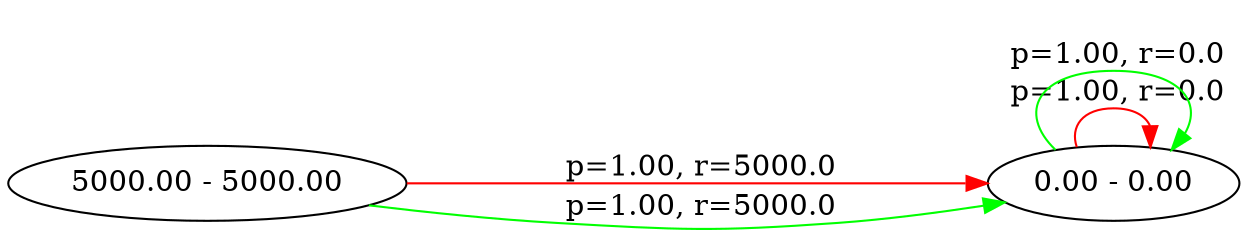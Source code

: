 digraph Lookahead {
ranksep=2; rankdir=LR; 
s0 [label = "5000.00 - 5000.00"];
s1 [label = "0.00 - 0.00"];
s0 -> s1 [label = " p=1.00, r=5000.0", color=red];
s0 -> s1 [label = " p=1.00, r=5000.0", color=green];
s1 -> s1 [label = " p=1.00, r=0.0", color=red];
s1 -> s1 [label = " p=1.00, r=0.0", color=green];
}
